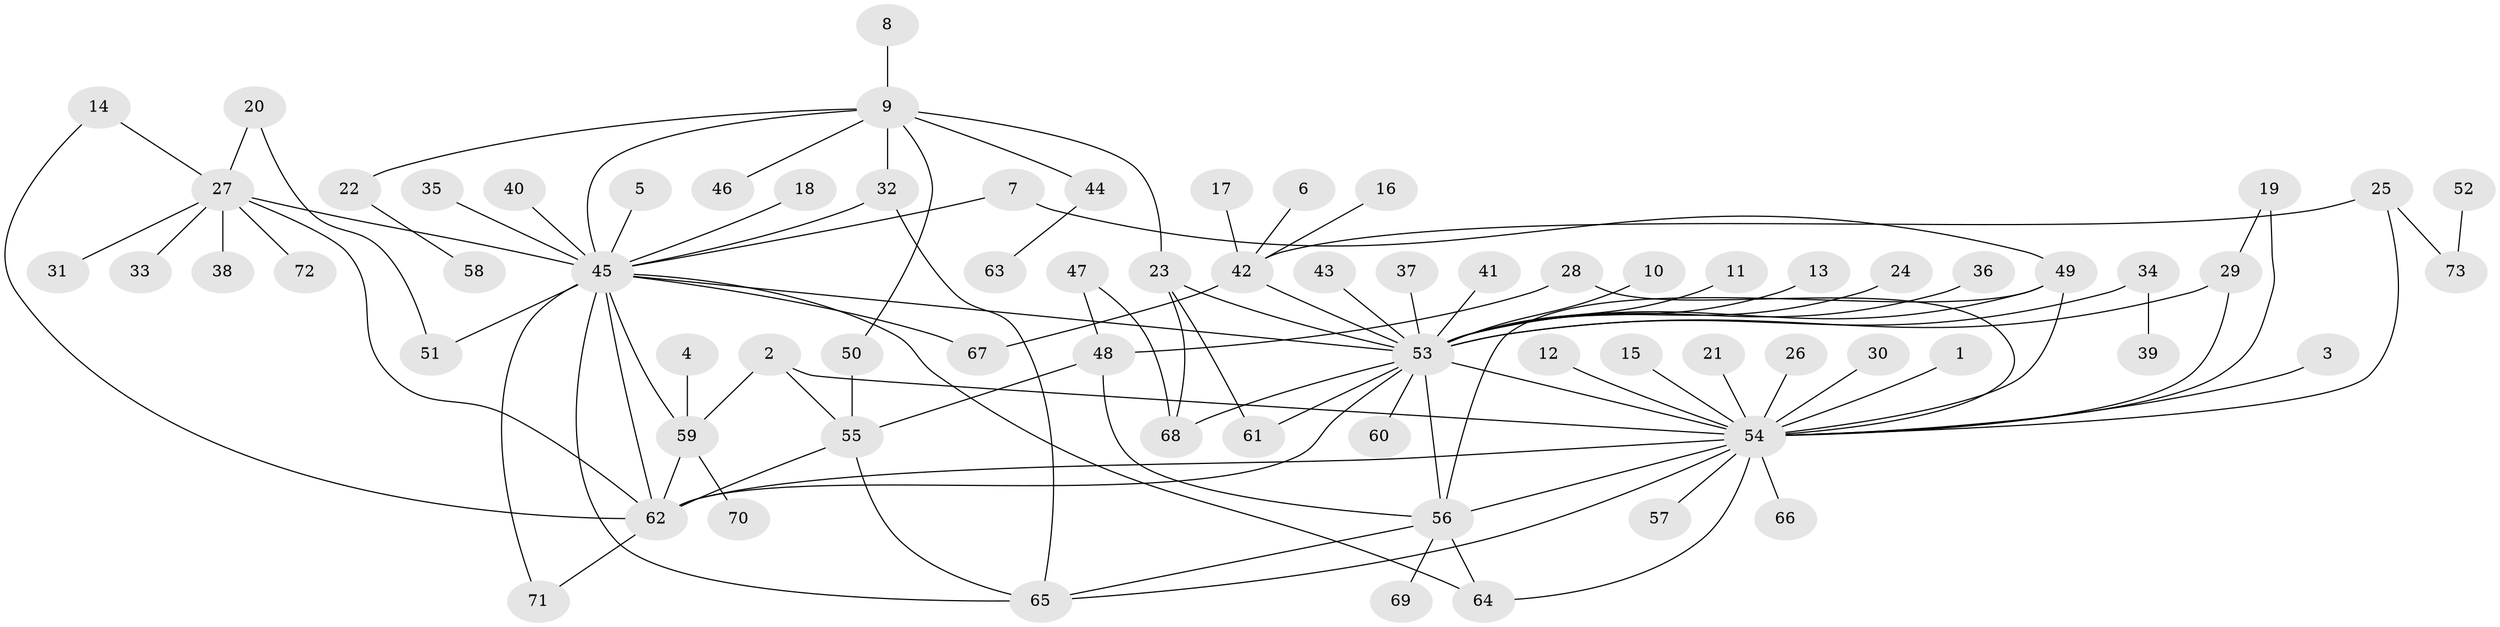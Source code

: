 // original degree distribution, {23: 0.014084507042253521, 10: 0.02112676056338028, 18: 0.007042253521126761, 1: 0.5422535211267606, 3: 0.11267605633802817, 7: 0.014084507042253521, 8: 0.014084507042253521, 2: 0.20422535211267606, 4: 0.04929577464788732, 5: 0.02112676056338028}
// Generated by graph-tools (version 1.1) at 2025/36/03/04/25 23:36:54]
// undirected, 73 vertices, 103 edges
graph export_dot {
  node [color=gray90,style=filled];
  1;
  2;
  3;
  4;
  5;
  6;
  7;
  8;
  9;
  10;
  11;
  12;
  13;
  14;
  15;
  16;
  17;
  18;
  19;
  20;
  21;
  22;
  23;
  24;
  25;
  26;
  27;
  28;
  29;
  30;
  31;
  32;
  33;
  34;
  35;
  36;
  37;
  38;
  39;
  40;
  41;
  42;
  43;
  44;
  45;
  46;
  47;
  48;
  49;
  50;
  51;
  52;
  53;
  54;
  55;
  56;
  57;
  58;
  59;
  60;
  61;
  62;
  63;
  64;
  65;
  66;
  67;
  68;
  69;
  70;
  71;
  72;
  73;
  1 -- 54 [weight=1.0];
  2 -- 54 [weight=1.0];
  2 -- 55 [weight=1.0];
  2 -- 59 [weight=1.0];
  3 -- 54 [weight=1.0];
  4 -- 59 [weight=1.0];
  5 -- 45 [weight=1.0];
  6 -- 42 [weight=1.0];
  7 -- 45 [weight=1.0];
  7 -- 49 [weight=1.0];
  8 -- 9 [weight=1.0];
  9 -- 22 [weight=1.0];
  9 -- 23 [weight=1.0];
  9 -- 32 [weight=1.0];
  9 -- 44 [weight=1.0];
  9 -- 45 [weight=1.0];
  9 -- 46 [weight=1.0];
  9 -- 50 [weight=1.0];
  10 -- 53 [weight=1.0];
  11 -- 53 [weight=1.0];
  12 -- 54 [weight=1.0];
  13 -- 53 [weight=1.0];
  14 -- 27 [weight=1.0];
  14 -- 62 [weight=1.0];
  15 -- 54 [weight=1.0];
  16 -- 42 [weight=1.0];
  17 -- 42 [weight=1.0];
  18 -- 45 [weight=1.0];
  19 -- 29 [weight=1.0];
  19 -- 54 [weight=1.0];
  20 -- 27 [weight=1.0];
  20 -- 51 [weight=1.0];
  21 -- 54 [weight=1.0];
  22 -- 58 [weight=1.0];
  23 -- 53 [weight=1.0];
  23 -- 61 [weight=1.0];
  23 -- 68 [weight=1.0];
  24 -- 53 [weight=1.0];
  25 -- 42 [weight=1.0];
  25 -- 54 [weight=1.0];
  25 -- 73 [weight=1.0];
  26 -- 54 [weight=1.0];
  27 -- 31 [weight=1.0];
  27 -- 33 [weight=1.0];
  27 -- 38 [weight=1.0];
  27 -- 45 [weight=1.0];
  27 -- 62 [weight=1.0];
  27 -- 72 [weight=1.0];
  28 -- 48 [weight=1.0];
  28 -- 54 [weight=1.0];
  29 -- 53 [weight=1.0];
  29 -- 54 [weight=1.0];
  30 -- 54 [weight=1.0];
  32 -- 45 [weight=1.0];
  32 -- 65 [weight=1.0];
  34 -- 39 [weight=1.0];
  34 -- 53 [weight=1.0];
  35 -- 45 [weight=1.0];
  36 -- 53 [weight=1.0];
  37 -- 53 [weight=1.0];
  40 -- 45 [weight=1.0];
  41 -- 53 [weight=1.0];
  42 -- 53 [weight=1.0];
  42 -- 67 [weight=1.0];
  43 -- 53 [weight=1.0];
  44 -- 63 [weight=1.0];
  45 -- 51 [weight=1.0];
  45 -- 53 [weight=1.0];
  45 -- 59 [weight=1.0];
  45 -- 62 [weight=1.0];
  45 -- 64 [weight=1.0];
  45 -- 65 [weight=1.0];
  45 -- 67 [weight=1.0];
  45 -- 71 [weight=1.0];
  47 -- 48 [weight=1.0];
  47 -- 68 [weight=1.0];
  48 -- 55 [weight=1.0];
  48 -- 56 [weight=1.0];
  49 -- 53 [weight=1.0];
  49 -- 54 [weight=1.0];
  49 -- 56 [weight=1.0];
  50 -- 55 [weight=1.0];
  52 -- 73 [weight=1.0];
  53 -- 54 [weight=1.0];
  53 -- 56 [weight=1.0];
  53 -- 60 [weight=1.0];
  53 -- 61 [weight=2.0];
  53 -- 62 [weight=1.0];
  53 -- 68 [weight=1.0];
  54 -- 56 [weight=1.0];
  54 -- 57 [weight=1.0];
  54 -- 62 [weight=1.0];
  54 -- 64 [weight=1.0];
  54 -- 65 [weight=1.0];
  54 -- 66 [weight=1.0];
  55 -- 62 [weight=1.0];
  55 -- 65 [weight=1.0];
  56 -- 64 [weight=1.0];
  56 -- 65 [weight=1.0];
  56 -- 69 [weight=1.0];
  59 -- 62 [weight=2.0];
  59 -- 70 [weight=1.0];
  62 -- 71 [weight=1.0];
}

